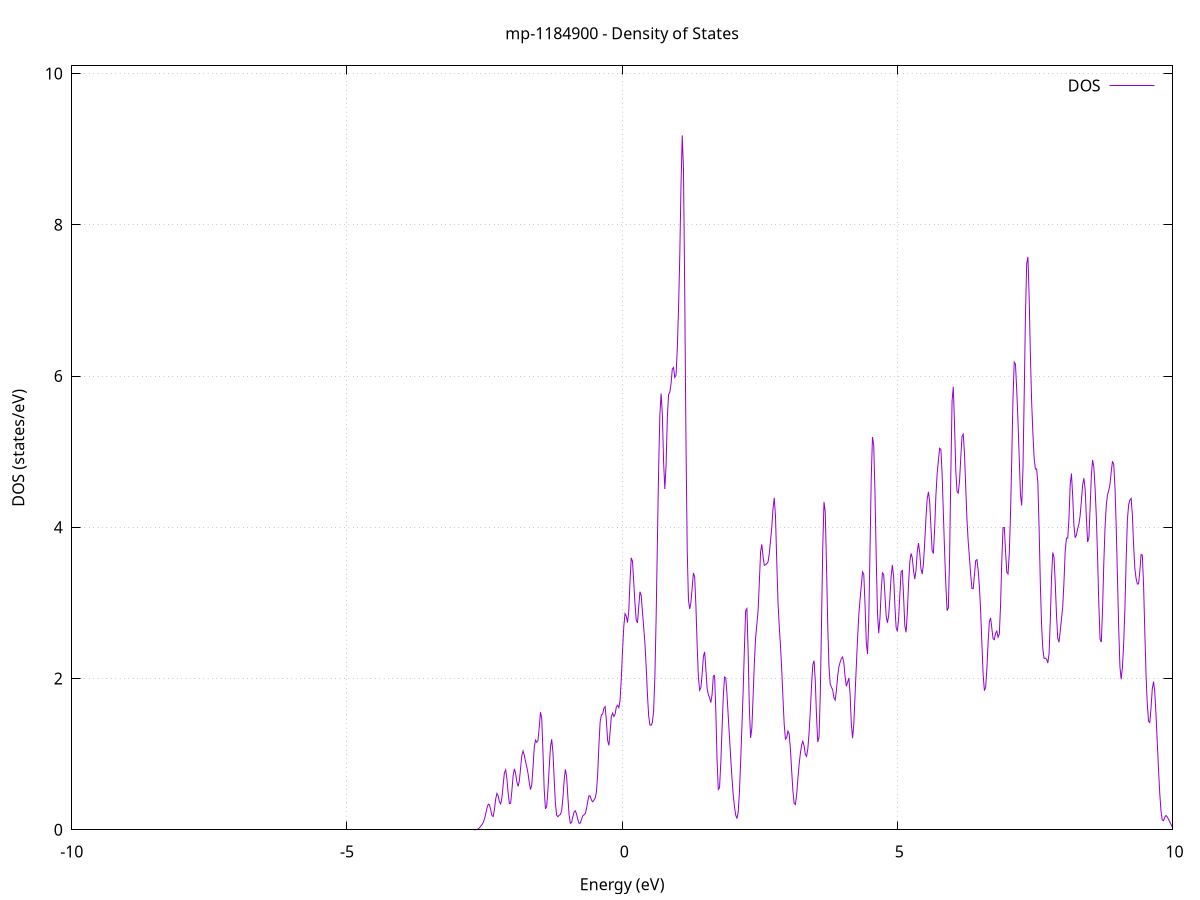 set title 'mp-1184900 - Density of States'
set xlabel 'Energy (eV)'
set ylabel 'DOS (states/eV)'
set grid
set xrange [-10:10]
set yrange [0:10.101]
set xzeroaxis lt -1
set terminal png size 800,600
set output 'mp-1184900_dos_gnuplot.png'
plot '-' using 1:2 with lines title 'DOS'
-33.138500 0.000000
-33.115900 0.000000
-33.093300 0.000000
-33.070700 0.000000
-33.048100 0.000000
-33.025500 0.000000
-33.002900 0.000000
-32.980300 0.000000
-32.957700 0.000000
-32.935100 0.000000
-32.912500 0.000000
-32.889900 0.000000
-32.867400 0.000000
-32.844800 0.000000
-32.822200 0.000000
-32.799600 0.000000
-32.777000 0.000000
-32.754400 0.000000
-32.731800 0.000000
-32.709200 0.000000
-32.686600 0.000000
-32.664000 0.000000
-32.641400 0.000000
-32.618800 0.000000
-32.596200 0.000000
-32.573600 0.000000
-32.551000 0.000000
-32.528400 0.000000
-32.505800 0.000000
-32.483200 0.000000
-32.460700 0.000000
-32.438100 0.000000
-32.415500 0.000000
-32.392900 0.000000
-32.370300 0.000000
-32.347700 0.000000
-32.325100 0.000000
-32.302500 0.000000
-32.279900 0.000000
-32.257300 0.000000
-32.234700 0.000000
-32.212100 0.000000
-32.189500 0.000000
-32.166900 0.000000
-32.144300 0.000000
-32.121700 0.000000
-32.099100 0.000000
-32.076600 0.000000
-32.054000 0.000000
-32.031400 0.000000
-32.008800 0.000000
-31.986200 0.000000
-31.963600 0.000000
-31.941000 0.000000
-31.918400 0.000000
-31.895800 0.000000
-31.873200 0.000000
-31.850600 0.000000
-31.828000 0.000000
-31.805400 0.000000
-31.782800 0.000000
-31.760200 0.000000
-31.737600 0.000000
-31.715000 0.000000
-31.692400 0.000000
-31.669900 0.000000
-31.647300 0.000000
-31.624700 0.000000
-31.602100 0.000000
-31.579500 0.000000
-31.556900 0.000000
-31.534300 0.000000
-31.511700 0.000000
-31.489100 0.000000
-31.466500 0.000000
-31.443900 0.000000
-31.421300 0.000000
-31.398700 0.000000
-31.376100 0.000000
-31.353500 0.000000
-31.330900 0.000000
-31.308300 0.000000
-31.285800 0.000000
-31.263200 0.000000
-31.240600 0.000100
-31.218000 0.002400
-31.195400 0.028400
-31.172800 0.228800
-31.150200 1.246500
-31.127600 4.589100
-31.105000 11.426500
-31.082400 19.250400
-31.059800 21.949800
-31.037200 16.940400
-31.014600 8.849700
-30.992000 3.147300
-30.969400 0.907000
-30.946800 0.940500
-30.924200 2.838900
-30.901600 6.559000
-30.879100 10.253400
-30.856500 10.802300
-30.833900 7.669000
-30.811300 3.668200
-30.788700 1.181700
-30.766100 0.256200
-30.743500 0.037400
-30.720900 0.003700
-30.698300 0.000200
-30.675700 0.000000
-30.653100 0.000000
-30.630500 0.000000
-30.607900 0.000000
-30.585300 0.000000
-30.562700 0.000000
-30.540100 0.000000
-30.517500 0.000000
-30.495000 0.000000
-30.472400 0.000000
-30.449800 0.000000
-30.427200 0.000000
-30.404600 0.000000
-30.382000 0.000000
-30.359400 0.000000
-30.336800 0.000000
-30.314200 0.000000
-30.291600 0.000000
-30.269000 0.000000
-30.246400 0.000000
-30.223800 0.000000
-30.201200 0.000000
-30.178600 0.000000
-30.156000 0.000000
-30.133400 0.000000
-30.110800 0.000000
-30.088300 0.000000
-30.065700 0.000000
-30.043100 0.000000
-30.020500 0.000000
-29.997900 0.000000
-29.975300 0.000000
-29.952700 0.000000
-29.930100 0.000000
-29.907500 0.000000
-29.884900 0.000000
-29.862300 0.000000
-29.839700 0.000000
-29.817100 0.000000
-29.794500 0.000000
-29.771900 0.000000
-29.749300 0.000000
-29.726700 0.000000
-29.704200 0.000000
-29.681600 0.000000
-29.659000 0.000000
-29.636400 0.000000
-29.613800 0.000000
-29.591200 0.000000
-29.568600 0.000000
-29.546000 0.000000
-29.523400 0.000000
-29.500800 0.000000
-29.478200 0.000000
-29.455600 0.000000
-29.433000 0.000000
-29.410400 0.000000
-29.387800 0.000000
-29.365200 0.000000
-29.342600 0.000000
-29.320000 0.000000
-29.297500 0.000000
-29.274900 0.000000
-29.252300 0.000000
-29.229700 0.000000
-29.207100 0.000000
-29.184500 0.000000
-29.161900 0.000000
-29.139300 0.000000
-29.116700 0.000000
-29.094100 0.000000
-29.071500 0.000000
-29.048900 0.000000
-29.026300 0.000000
-29.003700 0.000000
-28.981100 0.000000
-28.958500 0.000000
-28.935900 0.000000
-28.913400 0.000000
-28.890800 0.000000
-28.868200 0.000000
-28.845600 0.000000
-28.823000 0.000000
-28.800400 0.000000
-28.777800 0.000000
-28.755200 0.000000
-28.732600 0.000000
-28.710000 0.000000
-28.687400 0.000000
-28.664800 0.000000
-28.642200 0.000000
-28.619600 0.000000
-28.597000 0.000000
-28.574400 0.000000
-28.551800 0.000000
-28.529200 0.000000
-28.506700 0.000000
-28.484100 0.000000
-28.461500 0.000000
-28.438900 0.000000
-28.416300 0.000000
-28.393700 0.000000
-28.371100 0.000000
-28.348500 0.000000
-28.325900 0.000000
-28.303300 0.000000
-28.280700 0.000000
-28.258100 0.000000
-28.235500 0.000000
-28.212900 0.000000
-28.190300 0.000000
-28.167700 0.000000
-28.145100 0.000000
-28.122600 0.000000
-28.100000 0.000000
-28.077400 0.000000
-28.054800 0.000000
-28.032200 0.000000
-28.009600 0.000000
-27.987000 0.000000
-27.964400 0.000000
-27.941800 0.000000
-27.919200 0.000000
-27.896600 0.000000
-27.874000 0.000000
-27.851400 0.000000
-27.828800 0.000000
-27.806200 0.000000
-27.783600 0.000000
-27.761000 0.000000
-27.738400 0.000000
-27.715900 0.000000
-27.693300 0.000000
-27.670700 0.000000
-27.648100 0.000000
-27.625500 0.000000
-27.602900 0.000000
-27.580300 0.000000
-27.557700 0.000000
-27.535100 0.000000
-27.512500 0.000000
-27.489900 0.000000
-27.467300 0.000000
-27.444700 0.000000
-27.422100 0.000000
-27.399500 0.000000
-27.376900 0.000000
-27.354300 0.000000
-27.331800 0.000000
-27.309200 0.000000
-27.286600 0.000000
-27.264000 0.000000
-27.241400 0.000000
-27.218800 0.000000
-27.196200 0.000000
-27.173600 0.000000
-27.151000 0.000000
-27.128400 0.000000
-27.105800 0.000000
-27.083200 0.000000
-27.060600 0.000000
-27.038000 0.000000
-27.015400 0.000000
-26.992800 0.000000
-26.970200 0.000000
-26.947600 0.000000
-26.925100 0.000000
-26.902500 0.000000
-26.879900 0.000000
-26.857300 0.000000
-26.834700 0.000000
-26.812100 0.000000
-26.789500 0.000000
-26.766900 0.000000
-26.744300 0.000000
-26.721700 0.000000
-26.699100 0.000000
-26.676500 0.000000
-26.653900 0.000000
-26.631300 0.000000
-26.608700 0.000000
-26.586100 0.000000
-26.563500 0.000000
-26.541000 0.000000
-26.518400 0.000000
-26.495800 0.000000
-26.473200 0.000000
-26.450600 0.000000
-26.428000 0.000000
-26.405400 0.000000
-26.382800 0.000000
-26.360200 0.000000
-26.337600 0.000000
-26.315000 0.000000
-26.292400 0.000000
-26.269800 0.000000
-26.247200 0.000000
-26.224600 0.000000
-26.202000 0.000000
-26.179400 0.000000
-26.156800 0.000000
-26.134300 0.000000
-26.111700 0.000000
-26.089100 0.000000
-26.066500 0.000000
-26.043900 0.000000
-26.021300 0.000000
-25.998700 0.000000
-25.976100 0.000000
-25.953500 0.000000
-25.930900 0.000000
-25.908300 0.000000
-25.885700 0.000000
-25.863100 0.000000
-25.840500 0.000000
-25.817900 0.000000
-25.795300 0.000000
-25.772700 0.000000
-25.750200 0.000000
-25.727600 0.000000
-25.705000 0.000000
-25.682400 0.000000
-25.659800 0.000000
-25.637200 0.000000
-25.614600 0.000000
-25.592000 0.000000
-25.569400 0.000000
-25.546800 0.000000
-25.524200 0.000000
-25.501600 0.000000
-25.479000 0.000000
-25.456400 0.000000
-25.433800 0.000000
-25.411200 0.000000
-25.388600 0.000000
-25.366000 0.000000
-25.343500 0.000000
-25.320900 0.000000
-25.298300 0.000000
-25.275700 0.000000
-25.253100 0.000000
-25.230500 0.000000
-25.207900 0.000000
-25.185300 0.000000
-25.162700 0.000000
-25.140100 0.000000
-25.117500 0.000000
-25.094900 0.000000
-25.072300 0.000000
-25.049700 0.000000
-25.027100 0.000000
-25.004500 0.000000
-24.981900 0.000000
-24.959400 0.000000
-24.936800 0.000700
-24.914200 0.010600
-24.891600 0.102900
-24.869000 0.672000
-24.846400 2.975700
-24.823800 9.003200
-24.801200 18.833700
-24.778600 27.724800
-24.756000 29.378400
-24.733400 22.902900
-24.710800 13.277300
-24.688200 5.683900
-24.665600 1.760400
-24.643000 0.385300
-24.620400 0.058400
-24.597800 0.006100
-24.575200 0.000400
-24.552700 0.000000
-24.530100 0.000000
-24.507500 0.000000
-24.484900 0.000000
-24.462300 0.000000
-24.439700 0.000000
-24.417100 0.000000
-24.394500 0.000000
-24.371900 0.000000
-24.349300 0.000000
-24.326700 0.000000
-24.304100 0.000000
-24.281500 0.000000
-24.258900 0.000000
-24.236300 0.000000
-24.213700 0.000000
-24.191100 0.000000
-24.168600 0.000000
-24.146000 0.000000
-24.123400 0.000000
-24.100800 0.000000
-24.078200 0.000000
-24.055600 0.000000
-24.033000 0.000000
-24.010400 0.000000
-23.987800 0.000000
-23.965200 0.000000
-23.942600 0.000000
-23.920000 0.000000
-23.897400 0.000000
-23.874800 0.000000
-23.852200 0.000000
-23.829600 0.000000
-23.807000 0.000000
-23.784400 0.000000
-23.761900 0.000000
-23.739300 0.000000
-23.716700 0.000000
-23.694100 0.000000
-23.671500 0.000000
-23.648900 0.000000
-23.626300 0.000000
-23.603700 0.000000
-23.581100 0.000000
-23.558500 0.000000
-23.535900 0.000000
-23.513300 0.000000
-23.490700 0.000000
-23.468100 0.000000
-23.445500 0.000000
-23.422900 0.000000
-23.400300 0.000000
-23.377800 0.000000
-23.355200 0.000000
-23.332600 0.000000
-23.310000 0.000000
-23.287400 0.000000
-23.264800 0.000000
-23.242200 0.000000
-23.219600 0.000000
-23.197000 0.000000
-23.174400 0.000000
-23.151800 0.000000
-23.129200 0.000000
-23.106600 0.000000
-23.084000 0.000000
-23.061400 0.000000
-23.038800 0.000000
-23.016200 0.000000
-22.993600 0.000000
-22.971100 0.000000
-22.948500 0.000000
-22.925900 0.000000
-22.903300 0.000000
-22.880700 0.000000
-22.858100 0.000000
-22.835500 0.000000
-22.812900 0.000000
-22.790300 0.000000
-22.767700 0.000000
-22.745100 0.000000
-22.722500 0.000000
-22.699900 0.000000
-22.677300 0.000000
-22.654700 0.000000
-22.632100 0.000000
-22.609500 0.000000
-22.587000 0.000000
-22.564400 0.000000
-22.541800 0.000000
-22.519200 0.000000
-22.496600 0.000000
-22.474000 0.000000
-22.451400 0.000000
-22.428800 0.000000
-22.406200 0.000000
-22.383600 0.000000
-22.361000 0.000000
-22.338400 0.000000
-22.315800 0.000000
-22.293200 0.000000
-22.270600 0.000000
-22.248000 0.000000
-22.225400 0.000000
-22.202800 0.000000
-22.180300 0.000000
-22.157700 0.000000
-22.135100 0.000000
-22.112500 0.000000
-22.089900 0.000000
-22.067300 0.000000
-22.044700 0.000000
-22.022100 0.000000
-21.999500 0.000000
-21.976900 0.000000
-21.954300 0.000000
-21.931700 0.000000
-21.909100 0.000000
-21.886500 0.000000
-21.863900 0.000000
-21.841300 0.000000
-21.818700 0.000000
-21.796200 0.000000
-21.773600 0.000000
-21.751000 0.000000
-21.728400 0.000000
-21.705800 0.000000
-21.683200 0.000000
-21.660600 0.000000
-21.638000 0.000000
-21.615400 0.000000
-21.592800 0.000000
-21.570200 0.000000
-21.547600 0.000000
-21.525000 0.000000
-21.502400 0.000000
-21.479800 0.000000
-21.457200 0.000000
-21.434600 0.000000
-21.412000 0.000000
-21.389500 0.000000
-21.366900 0.000000
-21.344300 0.000000
-21.321700 0.000000
-21.299100 0.000000
-21.276500 0.000000
-21.253900 0.000000
-21.231300 0.000000
-21.208700 0.000000
-21.186100 0.000000
-21.163500 0.000000
-21.140900 0.000000
-21.118300 0.000000
-21.095700 0.000000
-21.073100 0.000000
-21.050500 0.000000
-21.027900 0.000000
-21.005400 0.000000
-20.982800 0.000000
-20.960200 0.000000
-20.937600 0.000000
-20.915000 0.000000
-20.892400 0.000000
-20.869800 0.000000
-20.847200 0.000000
-20.824600 0.000000
-20.802000 0.000000
-20.779400 0.000000
-20.756800 0.000000
-20.734200 0.000000
-20.711600 0.000000
-20.689000 0.000000
-20.666400 0.000000
-20.643800 0.000000
-20.621200 0.000000
-20.598700 0.000000
-20.576100 0.000000
-20.553500 0.000000
-20.530900 0.000000
-20.508300 0.000000
-20.485700 0.000000
-20.463100 0.000000
-20.440500 0.000000
-20.417900 0.000000
-20.395300 0.000000
-20.372700 0.000000
-20.350100 0.000000
-20.327500 0.000000
-20.304900 0.000000
-20.282300 0.000000
-20.259700 0.000000
-20.237100 0.000000
-20.214600 0.000000
-20.192000 0.000000
-20.169400 0.000000
-20.146800 0.000000
-20.124200 0.000000
-20.101600 0.000000
-20.079000 0.000000
-20.056400 0.000000
-20.033800 0.000000
-20.011200 0.000000
-19.988600 0.000000
-19.966000 0.000000
-19.943400 0.000000
-19.920800 0.000000
-19.898200 0.000000
-19.875600 0.000000
-19.853000 0.000000
-19.830400 0.000000
-19.807900 0.000000
-19.785300 0.000000
-19.762700 0.000000
-19.740100 0.000000
-19.717500 0.000000
-19.694900 0.000000
-19.672300 0.000000
-19.649700 0.000000
-19.627100 0.000000
-19.604500 0.000000
-19.581900 0.000000
-19.559300 0.000000
-19.536700 0.000000
-19.514100 0.000000
-19.491500 0.000000
-19.468900 0.000000
-19.446300 0.000000
-19.423800 0.000000
-19.401200 0.000000
-19.378600 0.000000
-19.356000 0.000000
-19.333400 0.000000
-19.310800 0.000000
-19.288200 0.000000
-19.265600 0.000000
-19.243000 0.000000
-19.220400 0.000000
-19.197800 0.000000
-19.175200 0.000000
-19.152600 0.000000
-19.130000 0.000000
-19.107400 0.000000
-19.084800 0.000000
-19.062200 0.000000
-19.039600 0.000000
-19.017100 0.000000
-18.994500 0.000000
-18.971900 0.000000
-18.949300 0.000000
-18.926700 0.000000
-18.904100 0.000000
-18.881500 0.000000
-18.858900 0.000000
-18.836300 0.000000
-18.813700 0.000000
-18.791100 0.000000
-18.768500 0.000000
-18.745900 0.000000
-18.723300 0.000000
-18.700700 0.000000
-18.678100 0.000000
-18.655500 0.000000
-18.633000 0.000000
-18.610400 0.000000
-18.587800 0.000000
-18.565200 0.000000
-18.542600 0.000000
-18.520000 0.000000
-18.497400 0.000000
-18.474800 0.000000
-18.452200 0.000000
-18.429600 0.000000
-18.407000 0.000000
-18.384400 0.000000
-18.361800 0.000000
-18.339200 0.000000
-18.316600 0.000000
-18.294000 0.000000
-18.271400 0.000000
-18.248800 0.000000
-18.226300 0.000000
-18.203700 0.000000
-18.181100 0.000000
-18.158500 0.000000
-18.135900 0.000000
-18.113300 0.000000
-18.090700 0.000000
-18.068100 0.000000
-18.045500 0.000000
-18.022900 0.000000
-18.000300 0.000000
-17.977700 0.000000
-17.955100 0.000000
-17.932500 0.000000
-17.909900 0.000000
-17.887300 0.000000
-17.864700 0.000000
-17.842200 0.000000
-17.819600 0.000000
-17.797000 0.000000
-17.774400 0.000000
-17.751800 0.000000
-17.729200 0.000000
-17.706600 0.000000
-17.684000 0.000000
-17.661400 0.000000
-17.638800 0.000000
-17.616200 0.000000
-17.593600 0.000000
-17.571000 0.000000
-17.548400 0.000000
-17.525800 0.000000
-17.503200 0.000000
-17.480600 0.000000
-17.458000 0.000000
-17.435500 0.000000
-17.412900 0.000000
-17.390300 0.000000
-17.367700 0.000000
-17.345100 0.000000
-17.322500 0.000000
-17.299900 0.000000
-17.277300 0.000000
-17.254700 0.000000
-17.232100 0.000000
-17.209500 0.000000
-17.186900 0.000000
-17.164300 0.000000
-17.141700 0.000000
-17.119100 0.000000
-17.096500 0.000000
-17.073900 0.000000
-17.051400 0.000000
-17.028800 0.000000
-17.006200 0.000000
-16.983600 0.000000
-16.961000 0.000000
-16.938400 0.000000
-16.915800 0.000000
-16.893200 0.000000
-16.870600 0.000000
-16.848000 0.000000
-16.825400 0.000000
-16.802800 0.000000
-16.780200 0.000000
-16.757600 0.000000
-16.735000 0.000000
-16.712400 0.000000
-16.689800 0.000000
-16.667200 0.000000
-16.644700 0.000000
-16.622100 0.000000
-16.599500 0.000000
-16.576900 0.000000
-16.554300 0.000000
-16.531700 0.000000
-16.509100 0.000000
-16.486500 0.000000
-16.463900 0.000000
-16.441300 0.000000
-16.418700 0.000000
-16.396100 0.000000
-16.373500 0.000000
-16.350900 0.000000
-16.328300 0.000000
-16.305700 0.000000
-16.283100 0.000000
-16.260600 0.000000
-16.238000 0.000000
-16.215400 0.000000
-16.192800 0.000000
-16.170200 0.000000
-16.147600 0.000000
-16.125000 0.000000
-16.102400 0.000000
-16.079800 0.000000
-16.057200 0.000000
-16.034600 0.000000
-16.012000 0.000000
-15.989400 0.000000
-15.966800 0.000000
-15.944200 0.000000
-15.921600 0.000000
-15.899000 0.000000
-15.876400 0.000000
-15.853900 0.000000
-15.831300 0.000000
-15.808700 0.000000
-15.786100 0.000000
-15.763500 0.000000
-15.740900 0.000000
-15.718300 0.000000
-15.695700 0.000000
-15.673100 0.000000
-15.650500 0.000000
-15.627900 0.000000
-15.605300 0.000000
-15.582700 0.000000
-15.560100 0.000000
-15.537500 0.000000
-15.514900 0.000000
-15.492300 0.000000
-15.469800 0.000000
-15.447200 0.000000
-15.424600 0.000000
-15.402000 0.000000
-15.379400 0.000000
-15.356800 0.000000
-15.334200 0.000000
-15.311600 0.000000
-15.289000 0.000000
-15.266400 0.000000
-15.243800 0.000000
-15.221200 0.000000
-15.198600 0.000000
-15.176000 0.000000
-15.153400 0.000000
-15.130800 0.000000
-15.108200 0.000000
-15.085600 0.000000
-15.063100 0.000000
-15.040500 0.000000
-15.017900 0.000000
-14.995300 0.000000
-14.972700 0.000000
-14.950100 0.000000
-14.927500 0.000000
-14.904900 0.000000
-14.882300 0.000000
-14.859700 0.000100
-14.837100 0.000900
-14.814500 0.010900
-14.791900 0.090800
-14.769300 0.522200
-14.746700 2.095600
-14.724100 5.947000
-14.701500 12.207300
-14.679000 18.981600
-14.656400 24.547800
-14.633800 30.235700
-14.611200 37.677200
-14.588600 43.225900
-14.566000 40.251500
-14.543400 28.297600
-14.520800 14.707600
-14.498200 6.589600
-14.475600 6.352700
-14.453000 13.685200
-14.430400 25.096300
-14.407800 32.240600
-14.385200 28.531000
-14.362600 17.332300
-14.340000 7.207000
-14.317400 2.045100
-14.294800 0.394800
-14.272300 0.051700
-14.249700 0.004600
-14.227100 0.000300
-14.204500 0.000000
-14.181900 0.000000
-14.159300 0.000000
-14.136700 0.000000
-14.114100 0.000000
-14.091500 0.000000
-14.068900 0.000000
-14.046300 0.000000
-14.023700 0.000000
-14.001100 0.000000
-13.978500 0.000000
-13.955900 0.000000
-13.933300 0.000000
-13.910700 0.000000
-13.888200 0.000000
-13.865600 0.000000
-13.843000 0.000000
-13.820400 0.000000
-13.797800 0.000000
-13.775200 0.000000
-13.752600 0.000000
-13.730000 0.000000
-13.707400 0.000000
-13.684800 0.000000
-13.662200 0.000000
-13.639600 0.000000
-13.617000 0.000000
-13.594400 0.000000
-13.571800 0.000000
-13.549200 0.000000
-13.526600 0.000000
-13.504000 0.000000
-13.481500 0.000000
-13.458900 0.000000
-13.436300 0.000000
-13.413700 0.000000
-13.391100 0.000000
-13.368500 0.000000
-13.345900 0.000000
-13.323300 0.000000
-13.300700 0.000000
-13.278100 0.000000
-13.255500 0.000000
-13.232900 0.000000
-13.210300 0.000000
-13.187700 0.000000
-13.165100 0.000000
-13.142500 0.000000
-13.119900 0.000000
-13.097400 0.000000
-13.074800 0.000000
-13.052200 0.000000
-13.029600 0.000000
-13.007000 0.000000
-12.984400 0.000000
-12.961800 0.000000
-12.939200 0.000000
-12.916600 0.000000
-12.894000 0.000000
-12.871400 0.000000
-12.848800 0.000000
-12.826200 0.000000
-12.803600 0.000000
-12.781000 0.000000
-12.758400 0.000000
-12.735800 0.000000
-12.713200 0.000000
-12.690700 0.000000
-12.668100 0.000000
-12.645500 0.000000
-12.622900 0.000000
-12.600300 0.000000
-12.577700 0.000000
-12.555100 0.000000
-12.532500 0.000000
-12.509900 0.000000
-12.487300 0.000000
-12.464700 0.000000
-12.442100 0.000000
-12.419500 0.000000
-12.396900 0.000000
-12.374300 0.000000
-12.351700 0.000000
-12.329100 0.000000
-12.306600 0.000000
-12.284000 0.000000
-12.261400 0.000000
-12.238800 0.000000
-12.216200 0.000000
-12.193600 0.000000
-12.171000 0.000000
-12.148400 0.000000
-12.125800 0.000000
-12.103200 0.000000
-12.080600 0.000000
-12.058000 0.000000
-12.035400 0.000000
-12.012800 0.000000
-11.990200 0.000000
-11.967600 0.000000
-11.945000 0.000000
-11.922400 0.000000
-11.899900 0.000000
-11.877300 0.000000
-11.854700 0.000000
-11.832100 0.000000
-11.809500 0.000000
-11.786900 0.000000
-11.764300 0.000000
-11.741700 0.000000
-11.719100 0.000000
-11.696500 0.000000
-11.673900 0.000000
-11.651300 0.000000
-11.628700 0.000000
-11.606100 0.000000
-11.583500 0.000000
-11.560900 0.000000
-11.538300 0.000000
-11.515700 0.000000
-11.493200 0.000000
-11.470600 0.000000
-11.448000 0.000000
-11.425400 0.000000
-11.402800 0.000000
-11.380200 0.000000
-11.357600 0.000000
-11.335000 0.000000
-11.312400 0.000000
-11.289800 0.000000
-11.267200 0.000000
-11.244600 0.000000
-11.222000 0.000000
-11.199400 0.000000
-11.176800 0.000000
-11.154200 0.000000
-11.131600 0.000000
-11.109100 0.000000
-11.086500 0.000000
-11.063900 0.000000
-11.041300 0.000000
-11.018700 0.000000
-10.996100 0.000000
-10.973500 0.000000
-10.950900 0.000000
-10.928300 0.000000
-10.905700 0.000000
-10.883100 0.000000
-10.860500 0.000000
-10.837900 0.000000
-10.815300 0.000000
-10.792700 0.000000
-10.770100 0.000000
-10.747500 0.000000
-10.724900 0.000000
-10.702400 0.000000
-10.679800 0.000000
-10.657200 0.000000
-10.634600 0.000000
-10.612000 0.000000
-10.589400 0.000000
-10.566800 0.000000
-10.544200 0.000000
-10.521600 0.000000
-10.499000 0.000000
-10.476400 0.000000
-10.453800 0.000000
-10.431200 0.000000
-10.408600 0.000000
-10.386000 0.000000
-10.363400 0.000000
-10.340800 0.000000
-10.318300 0.000000
-10.295700 0.000000
-10.273100 0.000000
-10.250500 0.000000
-10.227900 0.000000
-10.205300 0.000000
-10.182700 0.000000
-10.160100 0.000000
-10.137500 0.000000
-10.114900 0.000000
-10.092300 0.000000
-10.069700 0.000000
-10.047100 0.000000
-10.024500 0.000000
-10.001900 0.000000
-9.979300 0.000000
-9.956700 0.000000
-9.934100 0.000000
-9.911600 0.000000
-9.889000 0.000000
-9.866400 0.000000
-9.843800 0.000000
-9.821200 0.000000
-9.798600 0.000000
-9.776000 0.000000
-9.753400 0.000000
-9.730800 0.000000
-9.708200 0.000000
-9.685600 0.000000
-9.663000 0.000000
-9.640400 0.000000
-9.617800 0.000000
-9.595200 0.000000
-9.572600 0.000000
-9.550000 0.000000
-9.527500 0.000000
-9.504900 0.000000
-9.482300 0.000000
-9.459700 0.000000
-9.437100 0.000000
-9.414500 0.000000
-9.391900 0.000000
-9.369300 0.000000
-9.346700 0.000000
-9.324100 0.000000
-9.301500 0.000000
-9.278900 0.000000
-9.256300 0.000000
-9.233700 0.000000
-9.211100 0.000000
-9.188500 0.000000
-9.165900 0.000000
-9.143300 0.000000
-9.120800 0.000000
-9.098200 0.000000
-9.075600 0.000000
-9.053000 0.000000
-9.030400 0.000000
-9.007800 0.000000
-8.985200 0.000000
-8.962600 0.000000
-8.940000 0.000000
-8.917400 0.000000
-8.894800 0.000000
-8.872200 0.000000
-8.849600 0.000000
-8.827000 0.000000
-8.804400 0.000000
-8.781800 0.000000
-8.759200 0.000000
-8.736700 0.000000
-8.714100 0.000000
-8.691500 0.000000
-8.668900 0.000000
-8.646300 0.000000
-8.623700 0.000000
-8.601100 0.000000
-8.578500 0.000000
-8.555900 0.000000
-8.533300 0.000000
-8.510700 0.000000
-8.488100 0.000000
-8.465500 0.000000
-8.442900 0.000000
-8.420300 0.000000
-8.397700 0.000000
-8.375100 0.000000
-8.352500 0.000000
-8.330000 0.000000
-8.307400 0.000000
-8.284800 0.000000
-8.262200 0.000000
-8.239600 0.000000
-8.217000 0.000000
-8.194400 0.000000
-8.171800 0.000000
-8.149200 0.000000
-8.126600 0.000000
-8.104000 0.000000
-8.081400 0.000000
-8.058800 0.000000
-8.036200 0.000000
-8.013600 0.000000
-7.991000 0.000000
-7.968400 0.000000
-7.945900 0.000000
-7.923300 0.000000
-7.900700 0.000000
-7.878100 0.000000
-7.855500 0.000000
-7.832900 0.000000
-7.810300 0.000000
-7.787700 0.000000
-7.765100 0.000000
-7.742500 0.000000
-7.719900 0.000000
-7.697300 0.000000
-7.674700 0.000000
-7.652100 0.000000
-7.629500 0.000000
-7.606900 0.000000
-7.584300 0.000000
-7.561700 0.000000
-7.539200 0.000000
-7.516600 0.000000
-7.494000 0.000000
-7.471400 0.000000
-7.448800 0.000000
-7.426200 0.000000
-7.403600 0.000000
-7.381000 0.000000
-7.358400 0.000000
-7.335800 0.000000
-7.313200 0.000000
-7.290600 0.000000
-7.268000 0.000000
-7.245400 0.000000
-7.222800 0.000000
-7.200200 0.000000
-7.177600 0.000000
-7.155100 0.000000
-7.132500 0.000000
-7.109900 0.000000
-7.087300 0.000000
-7.064700 0.000000
-7.042100 0.000000
-7.019500 0.000000
-6.996900 0.000000
-6.974300 0.000000
-6.951700 0.000000
-6.929100 0.000000
-6.906500 0.000000
-6.883900 0.000000
-6.861300 0.000000
-6.838700 0.000000
-6.816100 0.000000
-6.793500 0.000000
-6.770900 0.000000
-6.748400 0.000000
-6.725800 0.000000
-6.703200 0.000000
-6.680600 0.000000
-6.658000 0.000000
-6.635400 0.000000
-6.612800 0.000000
-6.590200 0.000000
-6.567600 0.000000
-6.545000 0.000000
-6.522400 0.000000
-6.499800 0.000000
-6.477200 0.000000
-6.454600 0.000000
-6.432000 0.000000
-6.409400 0.000000
-6.386800 0.000000
-6.364300 0.000000
-6.341700 0.000000
-6.319100 0.000000
-6.296500 0.000000
-6.273900 0.000000
-6.251300 0.000000
-6.228700 0.000000
-6.206100 0.000000
-6.183500 0.000000
-6.160900 0.000000
-6.138300 0.000000
-6.115700 0.000000
-6.093100 0.000000
-6.070500 0.000000
-6.047900 0.000000
-6.025300 0.000000
-6.002700 0.000000
-5.980100 0.000000
-5.957600 0.000000
-5.935000 0.000000
-5.912400 0.000000
-5.889800 0.000000
-5.867200 0.000000
-5.844600 0.000000
-5.822000 0.000000
-5.799400 0.000000
-5.776800 0.000000
-5.754200 0.000000
-5.731600 0.000000
-5.709000 0.000000
-5.686400 0.000000
-5.663800 0.000000
-5.641200 0.000000
-5.618600 0.000000
-5.596000 0.000000
-5.573500 0.000000
-5.550900 0.000000
-5.528300 0.000000
-5.505700 0.000000
-5.483100 0.000000
-5.460500 0.000000
-5.437900 0.000000
-5.415300 0.000000
-5.392700 0.000000
-5.370100 0.000000
-5.347500 0.000000
-5.324900 0.000000
-5.302300 0.000000
-5.279700 0.000000
-5.257100 0.000000
-5.234500 0.000000
-5.211900 0.000000
-5.189300 0.000000
-5.166800 0.000000
-5.144200 0.000000
-5.121600 0.000000
-5.099000 0.000000
-5.076400 0.000000
-5.053800 0.000000
-5.031200 0.000000
-5.008600 0.000000
-4.986000 0.000000
-4.963400 0.000000
-4.940800 0.000000
-4.918200 0.000000
-4.895600 0.000000
-4.873000 0.000000
-4.850400 0.000000
-4.827800 0.000000
-4.805200 0.000000
-4.782700 0.000000
-4.760100 0.000000
-4.737500 0.000000
-4.714900 0.000000
-4.692300 0.000000
-4.669700 0.000000
-4.647100 0.000000
-4.624500 0.000000
-4.601900 0.000000
-4.579300 0.000000
-4.556700 0.000000
-4.534100 0.000000
-4.511500 0.000000
-4.488900 0.000000
-4.466300 0.000000
-4.443700 0.000000
-4.421100 0.000000
-4.398500 0.000000
-4.376000 0.000000
-4.353400 0.000000
-4.330800 0.000000
-4.308200 0.000000
-4.285600 0.000000
-4.263000 0.000000
-4.240400 0.000000
-4.217800 0.000000
-4.195200 0.000000
-4.172600 0.000000
-4.150000 0.000000
-4.127400 0.000000
-4.104800 0.000000
-4.082200 0.000000
-4.059600 0.000000
-4.037000 0.000000
-4.014400 0.000000
-3.991900 0.000000
-3.969300 0.000000
-3.946700 0.000000
-3.924100 0.000000
-3.901500 0.000000
-3.878900 0.000000
-3.856300 0.000000
-3.833700 0.000000
-3.811100 0.000000
-3.788500 0.000000
-3.765900 0.000000
-3.743300 0.000000
-3.720700 0.000000
-3.698100 0.000000
-3.675500 0.000000
-3.652900 0.000000
-3.630300 0.000000
-3.607700 0.000000
-3.585200 0.000000
-3.562600 0.000000
-3.540000 0.000000
-3.517400 0.000000
-3.494800 0.000000
-3.472200 0.000000
-3.449600 0.000000
-3.427000 0.000000
-3.404400 0.000000
-3.381800 0.000000
-3.359200 0.000000
-3.336600 0.000000
-3.314000 0.000000
-3.291400 0.000000
-3.268800 0.000000
-3.246200 0.000000
-3.223600 0.000000
-3.201100 0.000000
-3.178500 0.000000
-3.155900 0.000000
-3.133300 0.000000
-3.110700 0.000000
-3.088100 0.000000
-3.065500 0.000000
-3.042900 0.000000
-3.020300 0.000000
-2.997700 0.000000
-2.975100 0.000000
-2.952500 0.000000
-2.929900 0.000000
-2.907300 0.000000
-2.884700 0.000000
-2.862100 0.000000
-2.839500 0.000000
-2.816900 0.000000
-2.794400 0.000000
-2.771800 0.000000
-2.749200 0.000000
-2.726600 0.000000
-2.704000 0.000000
-2.681400 0.000100
-2.658800 0.000700
-2.636200 0.003700
-2.613600 0.012400
-2.591000 0.028700
-2.568400 0.048800
-2.545800 0.068900
-2.523200 0.097100
-2.500600 0.145300
-2.478000 0.214200
-2.455400 0.289200
-2.432800 0.338600
-2.410300 0.329700
-2.387700 0.262200
-2.365100 0.185500
-2.342500 0.176600
-2.319900 0.271100
-2.297300 0.408600
-2.274700 0.481200
-2.252100 0.448100
-2.229500 0.369200
-2.206900 0.341700
-2.184300 0.424400
-2.161700 0.595500
-2.139100 0.755600
-2.116500 0.791200
-2.093900 0.674900
-2.071300 0.486200
-2.048700 0.345200
-2.026100 0.351800
-2.003600 0.515200
-1.981000 0.715600
-1.958400 0.805100
-1.935800 0.748300
-1.913200 0.631200
-1.890600 0.574100
-1.868000 0.645100
-1.845400 0.815200
-1.822800 0.981900
-1.800200 1.042200
-1.777600 0.986000
-1.755000 0.900000
-1.732400 0.830900
-1.709800 0.742200
-1.687200 0.620200
-1.664600 0.531800
-1.642000 0.592200
-1.619500 0.829600
-1.596900 1.087000
-1.574300 1.185800
-1.551700 1.156500
-1.529100 1.179200
-1.506500 1.356500
-1.483900 1.555200
-1.461300 1.475500
-1.438700 1.036000
-1.416100 0.534200
-1.393500 0.276900
-1.370900 0.310500
-1.348300 0.526400
-1.325700 0.816800
-1.303100 1.088100
-1.280500 1.196600
-1.257900 1.029800
-1.235300 0.676200
-1.212800 0.353700
-1.190200 0.193500
-1.167600 0.172300
-1.145000 0.192700
-1.122400 0.202200
-1.099800 0.250300
-1.077200 0.410700
-1.054600 0.650200
-1.032000 0.799000
-1.009400 0.708500
-0.986800 0.441000
-0.964200 0.195500
-0.941600 0.085500
-0.919000 0.096400
-0.896400 0.168500
-0.873800 0.236100
-0.851200 0.251000
-0.828700 0.207800
-0.806100 0.137600
-0.783500 0.086300
-0.760900 0.088800
-0.738300 0.137900
-0.715700 0.185000
-0.693100 0.198400
-0.670500 0.212700
-0.647900 0.276300
-0.625300 0.377000
-0.602700 0.450200
-0.580100 0.445900
-0.557500 0.393100
-0.534900 0.370000
-0.512300 0.391500
-0.489700 0.419800
-0.467100 0.496900
-0.444500 0.737600
-0.422000 1.122500
-0.399400 1.429900
-0.376800 1.520300
-0.354200 1.531300
-0.331600 1.606400
-0.309000 1.628200
-0.286400 1.443300
-0.263800 1.180300
-0.241200 1.116000
-0.218600 1.297700
-0.196000 1.498800
-0.173400 1.541900
-0.150800 1.498700
-0.128200 1.528400
-0.105600 1.622800
-0.083000 1.647300
-0.060400 1.614600
-0.037900 1.708200
-0.015300 2.001000
0.007300 2.372000
0.029900 2.688800
0.052500 2.857500
0.075100 2.825100
0.097700 2.739300
0.120300 2.886100
0.142900 3.287900
0.165500 3.596700
0.188100 3.549100
0.210700 3.275600
0.233300 2.992300
0.255900 2.770900
0.278500 2.735800
0.301100 2.946600
0.323700 3.147500
0.346300 3.097300
0.368800 2.884800
0.391400 2.677400
0.414000 2.465000
0.436600 2.161700
0.459200 1.794500
0.481800 1.505300
0.504400 1.386000
0.527000 1.381900
0.549600 1.419800
0.572200 1.577500
0.594800 2.020000
0.617400 2.796900
0.640000 3.781000
0.662600 4.751900
0.685200 5.481400
0.707800 5.768800
0.730400 5.494700
0.752900 4.867200
0.775500 4.505600
0.798100 4.820700
0.820700 5.439200
0.843300 5.755200
0.865900 5.785100
0.888500 5.896500
0.911100 6.091500
0.933700 6.114200
0.956300 5.981500
0.978900 6.009300
1.001500 6.351300
1.024100 6.872600
1.046700 7.570600
1.069300 8.512700
1.091900 9.182400
1.114500 8.737400
1.137100 7.110800
1.159600 5.147900
1.182200 3.700800
1.204800 3.039000
1.227400 2.919300
1.250000 3.008900
1.272600 3.201100
1.295200 3.394800
1.317800 3.344700
1.340400 2.962500
1.363000 2.433400
1.385600 2.016700
1.408200 1.845100
1.430800 1.879800
1.453400 2.056000
1.476000 2.290900
1.498600 2.351700
1.521200 2.125900
1.543700 1.870700
1.566300 1.786700
1.588900 1.743300
1.611500 1.682400
1.634100 1.785400
1.656700 2.033500
1.679300 2.039800
1.701900 1.574700
1.724500 0.925600
1.747100 0.533200
1.769700 0.556200
1.792300 0.879000
1.814900 1.325500
1.837500 1.756600
1.860100 2.019900
1.882700 2.006000
1.905300 1.783800
1.927900 1.500000
1.950400 1.220700
1.973000 0.946000
1.995600 0.681400
2.018200 0.461500
2.040800 0.304800
2.063400 0.195700
2.086000 0.148000
2.108600 0.230900
2.131200 0.500000
2.153800 0.913100
2.176400 1.363600
2.199000 1.839100
2.221600 2.402400
2.244200 2.897200
2.266800 2.923600
2.289400 2.347800
2.312000 1.595500
2.334500 1.214200
2.357100 1.347800
2.379700 1.767500
2.402300 2.209200
2.424900 2.533000
2.447500 2.715500
2.470100 2.899600
2.492700 3.268800
2.515300 3.672900
2.537900 3.773700
2.560500 3.612200
2.583100 3.497000
2.605700 3.504100
2.628300 3.518800
2.650900 3.541100
2.673500 3.652600
2.696100 3.820500
2.718700 4.003100
2.741200 4.243300
2.763800 4.389100
2.786400 4.142700
2.809000 3.557600
2.831600 3.017500
2.854200 2.692900
2.876800 2.436000
2.899400 2.119500
2.922000 1.745200
2.944600 1.392000
2.967200 1.199000
2.989800 1.219300
3.012400 1.305400
3.035000 1.267400
3.057600 1.065100
3.080200 0.781400
3.102800 0.515000
3.125300 0.348800
3.147900 0.333700
3.170500 0.463300
3.193100 0.671100
3.215700 0.865700
3.238300 1.009900
3.260900 1.121500
3.283500 1.170700
3.306100 1.108400
3.328700 0.998400
3.351300 0.970600
3.373900 1.071900
3.396500 1.278400
3.419100 1.571600
3.441700 1.908700
3.464300 2.181600
3.486900 2.235400
3.509500 1.967300
3.532000 1.498100
3.554600 1.159900
3.577200 1.226800
3.599800 1.776100
3.622400 2.717600
3.645000 3.733800
3.667600 4.334500
3.690200 4.207700
3.712800 3.512600
3.735400 2.712300
3.758000 2.157600
3.780600 1.923400
3.803200 1.885700
3.825800 1.848900
3.848400 1.747300
3.871000 1.714800
3.893600 1.843400
3.916100 2.032900
3.938700 2.158100
3.961300 2.218000
3.983900 2.265800
4.006500 2.284000
4.029100 2.200300
4.051700 2.020200
4.074300 1.897900
4.096900 1.952300
4.119500 2.007100
4.142100 1.789300
4.164700 1.394500
4.187300 1.210700
4.209900 1.405100
4.232500 1.790000
4.255100 2.169700
4.277700 2.529600
4.300300 2.842200
4.322800 3.047700
4.345400 3.226800
4.368000 3.410200
4.390600 3.377000
4.413200 2.983700
4.435800 2.483100
4.458400 2.325000
4.481000 2.770700
4.503600 3.691700
4.526200 4.654200
4.548800 5.193200
4.571400 5.084000
4.594000 4.448300
4.616600 3.595800
4.639200 2.874200
4.661800 2.599200
4.684400 2.793700
4.706900 3.155000
4.729500 3.397000
4.752100 3.374800
4.774700 3.108900
4.797300 2.831100
4.819900 2.737200
4.842500 2.829800
4.865100 3.062100
4.887700 3.351600
4.910300 3.501000
4.932900 3.341900
4.955500 2.969400
4.978100 2.674400
5.000700 2.624200
5.023300 2.791500
5.045900 3.107400
5.068500 3.411700
5.091100 3.428500
5.113600 3.087600
5.136200 2.698700
5.158800 2.610600
5.181400 2.865900
5.204000 3.249400
5.226600 3.539600
5.249200 3.653900
5.271800 3.597700
5.294400 3.427900
5.317000 3.314100
5.339600 3.427400
5.362200 3.678900
5.384800 3.791400
5.407400 3.659100
5.430000 3.449200
5.452600 3.382600
5.475200 3.524300
5.497700 3.800800
5.520300 4.118500
5.542900 4.377400
5.565500 4.469100
5.588100 4.330300
5.610700 4.003200
5.633300 3.686200
5.655900 3.654000
5.678500 3.984800
5.701100 4.422800
5.723700 4.707400
5.746300 4.885700
5.768900 5.044800
5.791500 5.029200
5.814100 4.700600
5.836700 4.183800
5.859300 3.675800
5.881900 3.230000
5.904400 2.898200
5.927000 2.931000
5.949600 3.585800
5.972200 4.709300
5.994800 5.668000
6.017400 5.858000
6.040000 5.343100
6.062600 4.746300
6.085200 4.469300
6.107800 4.452500
6.130400 4.611400
6.153000 4.923600
6.175600 5.202100
6.198200 5.230900
6.220800 4.967600
6.243400 4.521700
6.266000 4.093900
6.288500 3.805700
6.311100 3.592200
6.333700 3.367800
6.356300 3.189600
6.378900 3.188700
6.401500 3.371400
6.424100 3.557700
6.446700 3.572400
6.469300 3.429700
6.491900 3.209000
6.514500 2.886900
6.537100 2.453200
6.559700 2.046700
6.582300 1.839500
6.604900 1.884100
6.627500 2.134000
6.650100 2.484900
6.672700 2.756200
6.695200 2.798800
6.717800 2.661600
6.740400 2.525400
6.763000 2.514300
6.785600 2.599800
6.808200 2.626700
6.830800 2.546500
6.853400 2.589200
6.876000 2.973500
6.898600 3.569000
6.921200 3.996000
6.943800 3.997500
6.966400 3.687700
6.989000 3.405100
7.011600 3.383200
7.034200 3.653600
7.056800 4.176200
7.079300 4.912400
7.101900 5.698700
7.124500 6.183700
7.147100 6.155800
7.169700 5.812300
7.192300 5.402700
7.214900 4.921300
7.237500 4.433200
7.260100 4.288000
7.282700 4.766400
7.305300 5.739400
7.327900 6.782600
7.350500 7.485500
7.373100 7.574400
7.395700 7.038300
7.418300 6.264000
7.440900 5.655100
7.463500 5.237500
7.486000 4.918100
7.508600 4.769200
7.531200 4.772100
7.553800 4.581500
7.576400 3.979200
7.599000 3.242300
7.621600 2.699300
7.644200 2.389300
7.666800 2.266100
7.689400 2.269100
7.712000 2.256100
7.734600 2.204600
7.757200 2.329100
7.779800 2.773600
7.802400 3.339900
7.825000 3.667300
7.847600 3.598800
7.870100 3.252300
7.892700 2.833500
7.915300 2.532300
7.937900 2.479900
7.960500 2.629100
7.983100 2.789700
8.005700 2.947700
8.028300 3.279200
8.050900 3.691900
8.073500 3.856600
8.096100 3.855400
8.118700 4.111000
8.141300 4.566300
8.163900 4.711200
8.186500 4.407400
8.209100 4.022500
8.231700 3.861200
8.254300 3.898400
8.276800 3.979000
8.299400 4.043600
8.322000 4.154900
8.344600 4.353100
8.367200 4.558600
8.389800 4.649200
8.412400 4.507300
8.435000 4.129200
8.457600 3.804900
8.480200 3.857400
8.502800 4.250200
8.525400 4.683800
8.548000 4.889100
8.570600 4.796900
8.593200 4.520600
8.615800 4.140000
8.638400 3.618000
8.660900 2.994300
8.683500 2.519400
8.706100 2.481600
8.728700 2.907600
8.751300 3.510400
8.773900 3.992200
8.796500 4.284800
8.819100 4.430200
8.841700 4.487400
8.864300 4.570800
8.886900 4.735300
8.909500 4.873500
8.932100 4.828500
8.954700 4.530500
8.977300 4.005100
8.999900 3.337500
9.022500 2.659400
9.045100 2.153100
9.067600 1.990400
9.090200 2.151400
9.112800 2.463800
9.135400 2.925000
9.158000 3.570100
9.180600 4.103200
9.203200 4.298100
9.225800 4.360700
9.248400 4.380500
9.271000 4.162600
9.293600 3.758900
9.316200 3.454000
9.338800 3.321700
9.361400 3.249000
9.384000 3.251700
9.406600 3.419800
9.429200 3.641200
9.451700 3.630900
9.474300 3.237500
9.496900 2.617100
9.519500 2.048400
9.542100 1.657200
9.564700 1.436400
9.587300 1.417400
9.609900 1.610200
9.632500 1.861600
9.655100 1.959600
9.677700 1.825800
9.700300 1.525500
9.722900 1.161100
9.745500 0.802100
9.768100 0.485900
9.790700 0.250100
9.813300 0.129400
9.835900 0.119400
9.858400 0.163300
9.881000 0.188900
9.903600 0.171700
9.926200 0.139300
9.948800 0.108800
9.971400 0.073400
9.994000 0.037100
10.016600 0.013100
10.039200 0.003100
10.061800 0.000500
10.084400 0.000100
10.107000 0.000000
10.129600 0.000000
10.152200 0.000000
10.174800 0.000000
10.197400 0.000000
10.220000 0.000000
10.242500 0.000000
10.265100 0.000000
10.287700 0.000000
10.310300 0.000000
10.332900 0.000000
10.355500 0.000000
10.378100 0.000000
10.400700 0.000000
10.423300 0.000000
10.445900 0.000000
10.468500 0.000000
10.491100 0.000000
10.513700 0.000000
10.536300 0.000000
10.558900 0.000000
10.581500 0.000000
10.604100 0.000000
10.626700 0.000000
10.649200 0.000000
10.671800 0.000000
10.694400 0.000000
10.717000 0.000000
10.739600 0.000000
10.762200 0.000000
10.784800 0.000000
10.807400 0.000000
10.830000 0.000000
10.852600 0.000000
10.875200 0.000000
10.897800 0.000000
10.920400 0.000000
10.943000 0.000000
10.965600 0.000000
10.988200 0.000000
11.010800 0.000000
11.033300 0.000000
11.055900 0.000000
11.078500 0.000000
11.101100 0.000000
11.123700 0.000000
11.146300 0.000000
11.168900 0.000000
11.191500 0.000000
11.214100 0.000000
11.236700 0.000000
11.259300 0.000000
11.281900 0.000000
11.304500 0.000000
11.327100 0.000000
11.349700 0.000000
11.372300 0.000000
11.394900 0.000000
11.417500 0.000000
11.440000 0.000000
11.462600 0.000000
11.485200 0.000000
11.507800 0.000000
11.530400 0.000000
11.553000 0.000000
11.575600 0.000000
11.598200 0.000000
11.620800 0.000000
11.643400 0.000000
11.666000 0.000000
11.688600 0.000000
11.711200 0.000000
11.733800 0.000000
11.756400 0.000000
11.779000 0.000000
11.801600 0.000000
11.824100 0.000000
11.846700 0.000000
11.869300 0.000000
11.891900 0.000000
11.914500 0.000000
11.937100 0.000000
11.959700 0.000000
11.982300 0.000000
12.004900 0.000000
12.027500 0.000000
12.050100 0.000000
e
